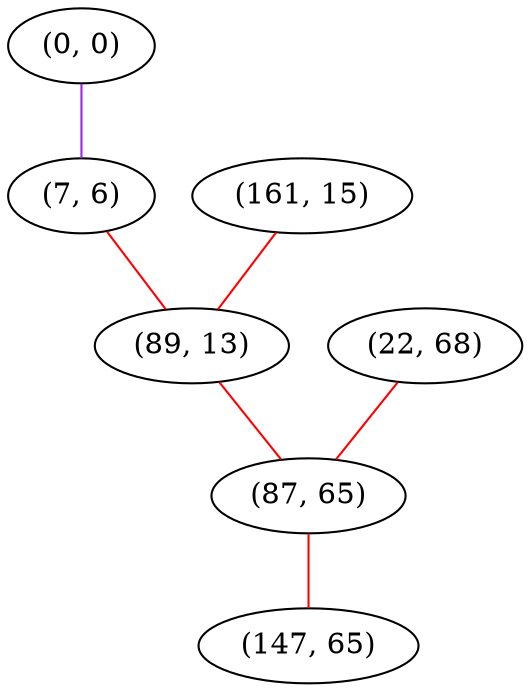 graph "" {
"(0, 0)";
"(22, 68)";
"(7, 6)";
"(161, 15)";
"(89, 13)";
"(87, 65)";
"(147, 65)";
"(0, 0)" -- "(7, 6)"  [color=purple, key=0, weight=4];
"(22, 68)" -- "(87, 65)"  [color=red, key=0, weight=1];
"(7, 6)" -- "(89, 13)"  [color=red, key=0, weight=1];
"(161, 15)" -- "(89, 13)"  [color=red, key=0, weight=1];
"(89, 13)" -- "(87, 65)"  [color=red, key=0, weight=1];
"(87, 65)" -- "(147, 65)"  [color=red, key=0, weight=1];
}
